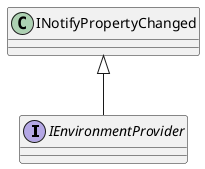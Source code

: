 @startuml
interface IEnvironmentProvider {
}
INotifyPropertyChanged <|-- IEnvironmentProvider
@enduml
